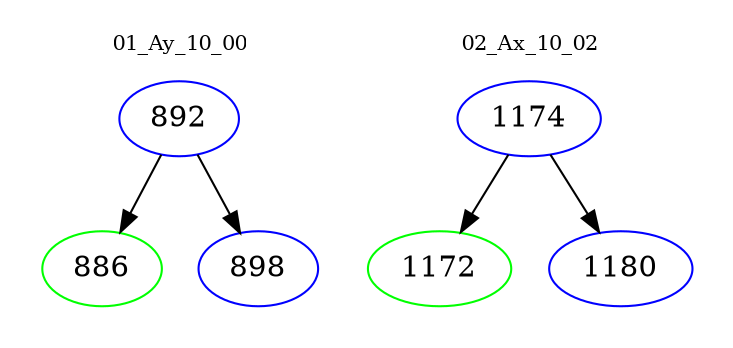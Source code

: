 digraph{
subgraph cluster_0 {
color = white
label = "01_Ay_10_00";
fontsize=10;
T0_892 [label="892", color="blue"]
T0_892 -> T0_886 [color="black"]
T0_886 [label="886", color="green"]
T0_892 -> T0_898 [color="black"]
T0_898 [label="898", color="blue"]
}
subgraph cluster_1 {
color = white
label = "02_Ax_10_02";
fontsize=10;
T1_1174 [label="1174", color="blue"]
T1_1174 -> T1_1172 [color="black"]
T1_1172 [label="1172", color="green"]
T1_1174 -> T1_1180 [color="black"]
T1_1180 [label="1180", color="blue"]
}
}
